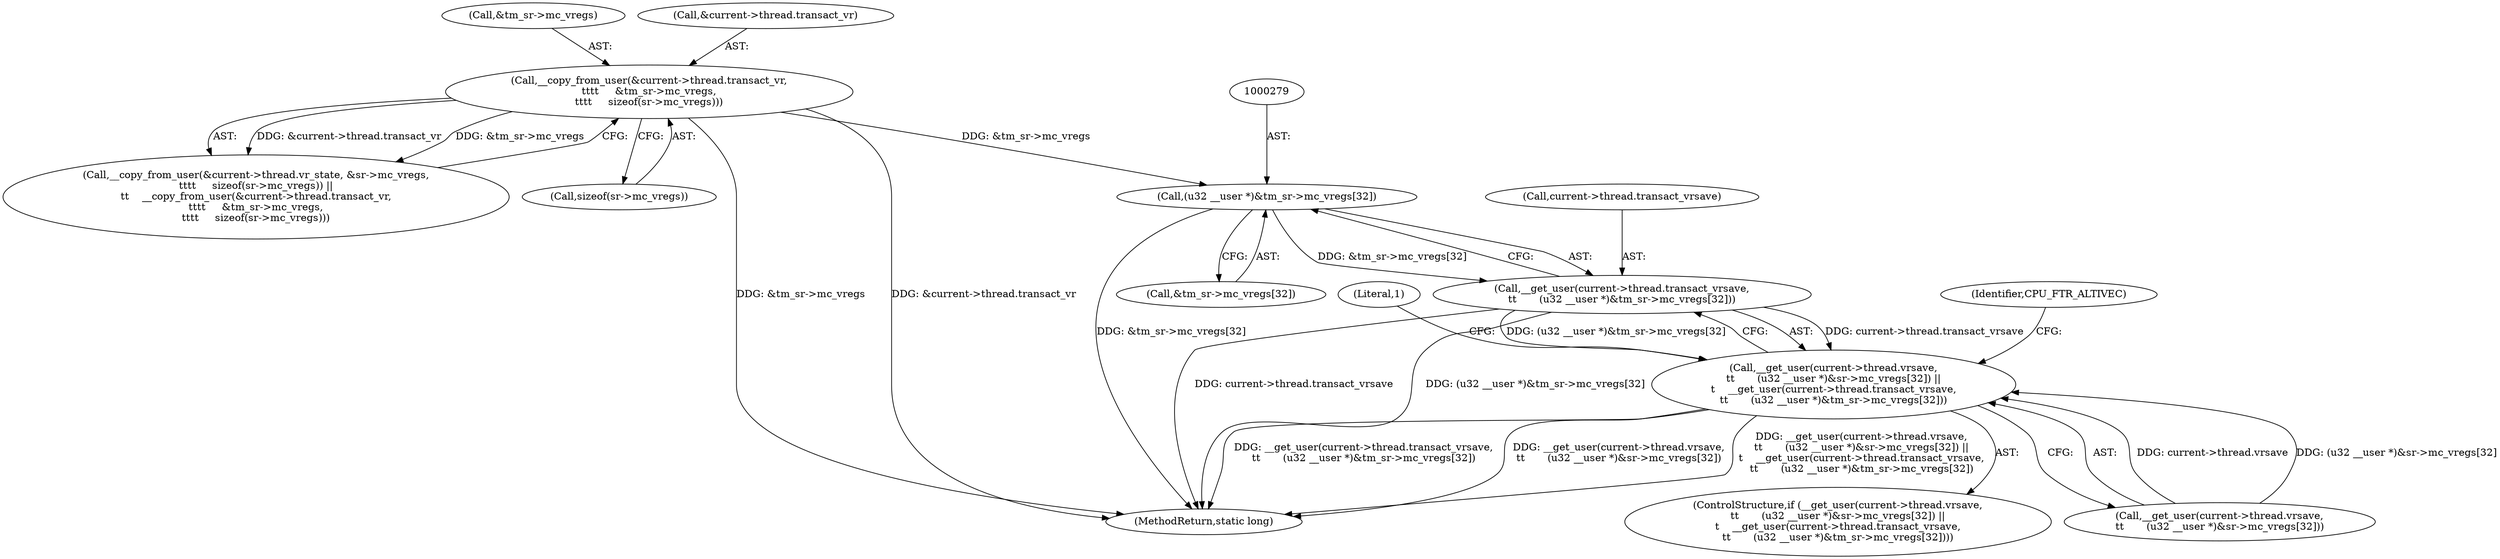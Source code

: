 digraph "0_linux_d2b9d2a5ad5ef04ff978c9923d19730cb05efd55@array" {
"1000278" [label="(Call,(u32 __user *)&tm_sr->mc_vregs[32])"];
"1000207" [label="(Call,__copy_from_user(&current->thread.transact_vr,\n\t\t\t\t     &tm_sr->mc_vregs,\n\t\t\t\t     sizeof(sr->mc_vregs)))"];
"1000272" [label="(Call,__get_user(current->thread.transact_vrsave,\n\t\t       (u32 __user *)&tm_sr->mc_vregs[32]))"];
"1000257" [label="(Call,__get_user(current->thread.vrsave,\n\t\t       (u32 __user *)&sr->mc_vregs[32]) ||\n\t    __get_user(current->thread.transact_vrsave,\n\t\t       (u32 __user *)&tm_sr->mc_vregs[32]))"];
"1000290" [label="(Identifier,CPU_FTR_ALTIVEC)"];
"1000257" [label="(Call,__get_user(current->thread.vrsave,\n\t\t       (u32 __user *)&sr->mc_vregs[32]) ||\n\t    __get_user(current->thread.transact_vrsave,\n\t\t       (u32 __user *)&tm_sr->mc_vregs[32]))"];
"1000256" [label="(ControlStructure,if (__get_user(current->thread.vrsave,\n\t\t       (u32 __user *)&sr->mc_vregs[32]) ||\n\t    __get_user(current->thread.transact_vrsave,\n\t\t       (u32 __user *)&tm_sr->mc_vregs[32])))"];
"1000258" [label="(Call,__get_user(current->thread.vrsave,\n\t\t       (u32 __user *)&sr->mc_vregs[32]))"];
"1000191" [label="(Call,__copy_from_user(&current->thread.vr_state, &sr->mc_vregs,\n\t\t\t\t     sizeof(sr->mc_vregs)) ||\n\t\t    __copy_from_user(&current->thread.transact_vr,\n\t\t\t\t     &tm_sr->mc_vregs,\n\t\t\t\t     sizeof(sr->mc_vregs)))"];
"1000214" [label="(Call,&tm_sr->mc_vregs)"];
"1000207" [label="(Call,__copy_from_user(&current->thread.transact_vr,\n\t\t\t\t     &tm_sr->mc_vregs,\n\t\t\t\t     sizeof(sr->mc_vregs)))"];
"1000272" [label="(Call,__get_user(current->thread.transact_vrsave,\n\t\t       (u32 __user *)&tm_sr->mc_vregs[32]))"];
"1000280" [label="(Call,&tm_sr->mc_vregs[32])"];
"1000273" [label="(Call,current->thread.transact_vrsave)"];
"1000208" [label="(Call,&current->thread.transact_vr)"];
"1000533" [label="(MethodReturn,static long)"];
"1000218" [label="(Call,sizeof(sr->mc_vregs))"];
"1000278" [label="(Call,(u32 __user *)&tm_sr->mc_vregs[32])"];
"1000287" [label="(Literal,1)"];
"1000278" -> "1000272"  [label="AST: "];
"1000278" -> "1000280"  [label="CFG: "];
"1000279" -> "1000278"  [label="AST: "];
"1000280" -> "1000278"  [label="AST: "];
"1000272" -> "1000278"  [label="CFG: "];
"1000278" -> "1000533"  [label="DDG: &tm_sr->mc_vregs[32]"];
"1000278" -> "1000272"  [label="DDG: &tm_sr->mc_vregs[32]"];
"1000207" -> "1000278"  [label="DDG: &tm_sr->mc_vregs"];
"1000207" -> "1000191"  [label="AST: "];
"1000207" -> "1000218"  [label="CFG: "];
"1000208" -> "1000207"  [label="AST: "];
"1000214" -> "1000207"  [label="AST: "];
"1000218" -> "1000207"  [label="AST: "];
"1000191" -> "1000207"  [label="CFG: "];
"1000207" -> "1000533"  [label="DDG: &tm_sr->mc_vregs"];
"1000207" -> "1000533"  [label="DDG: &current->thread.transact_vr"];
"1000207" -> "1000191"  [label="DDG: &current->thread.transact_vr"];
"1000207" -> "1000191"  [label="DDG: &tm_sr->mc_vregs"];
"1000272" -> "1000257"  [label="AST: "];
"1000273" -> "1000272"  [label="AST: "];
"1000257" -> "1000272"  [label="CFG: "];
"1000272" -> "1000533"  [label="DDG: (u32 __user *)&tm_sr->mc_vregs[32]"];
"1000272" -> "1000533"  [label="DDG: current->thread.transact_vrsave"];
"1000272" -> "1000257"  [label="DDG: current->thread.transact_vrsave"];
"1000272" -> "1000257"  [label="DDG: (u32 __user *)&tm_sr->mc_vregs[32]"];
"1000257" -> "1000256"  [label="AST: "];
"1000257" -> "1000258"  [label="CFG: "];
"1000258" -> "1000257"  [label="AST: "];
"1000287" -> "1000257"  [label="CFG: "];
"1000290" -> "1000257"  [label="CFG: "];
"1000257" -> "1000533"  [label="DDG: __get_user(current->thread.vrsave,\n\t\t       (u32 __user *)&sr->mc_vregs[32])"];
"1000257" -> "1000533"  [label="DDG: __get_user(current->thread.vrsave,\n\t\t       (u32 __user *)&sr->mc_vregs[32]) ||\n\t    __get_user(current->thread.transact_vrsave,\n\t\t       (u32 __user *)&tm_sr->mc_vregs[32])"];
"1000257" -> "1000533"  [label="DDG: __get_user(current->thread.transact_vrsave,\n\t\t       (u32 __user *)&tm_sr->mc_vregs[32])"];
"1000258" -> "1000257"  [label="DDG: current->thread.vrsave"];
"1000258" -> "1000257"  [label="DDG: (u32 __user *)&sr->mc_vregs[32]"];
}
